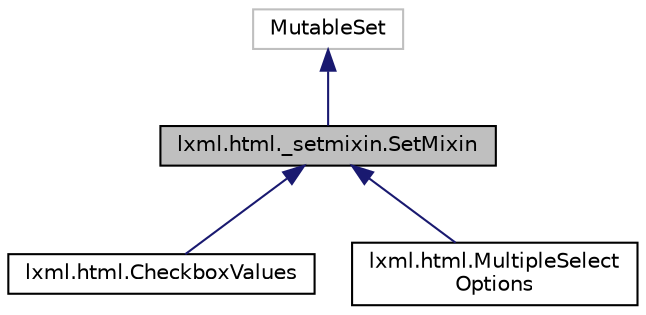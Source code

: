 digraph "lxml.html._setmixin.SetMixin"
{
 // LATEX_PDF_SIZE
  edge [fontname="Helvetica",fontsize="10",labelfontname="Helvetica",labelfontsize="10"];
  node [fontname="Helvetica",fontsize="10",shape=record];
  Node1 [label="lxml.html._setmixin.SetMixin",height=0.2,width=0.4,color="black", fillcolor="grey75", style="filled", fontcolor="black",tooltip=" "];
  Node2 -> Node1 [dir="back",color="midnightblue",fontsize="10",style="solid",fontname="Helvetica"];
  Node2 [label="MutableSet",height=0.2,width=0.4,color="grey75", fillcolor="white", style="filled",tooltip=" "];
  Node1 -> Node3 [dir="back",color="midnightblue",fontsize="10",style="solid",fontname="Helvetica"];
  Node3 [label="lxml.html.CheckboxValues",height=0.2,width=0.4,color="black", fillcolor="white", style="filled",URL="$classlxml_1_1html_1_1CheckboxValues.html",tooltip=" "];
  Node1 -> Node4 [dir="back",color="midnightblue",fontsize="10",style="solid",fontname="Helvetica"];
  Node4 [label="lxml.html.MultipleSelect\lOptions",height=0.2,width=0.4,color="black", fillcolor="white", style="filled",URL="$classlxml_1_1html_1_1MultipleSelectOptions.html",tooltip=" "];
}
